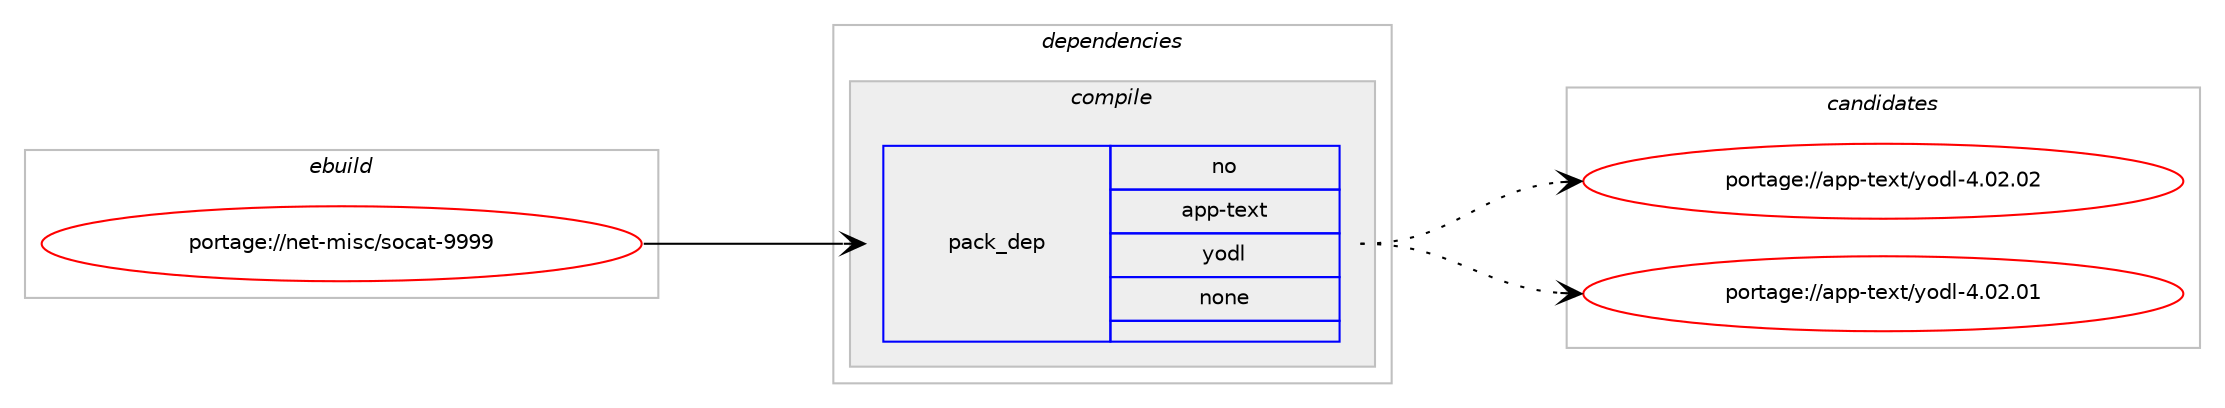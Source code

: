 digraph prolog {

# *************
# Graph options
# *************

newrank=true;
concentrate=true;
compound=true;
graph [rankdir=LR,fontname=Helvetica,fontsize=10,ranksep=1.5];#, ranksep=2.5, nodesep=0.2];
edge  [arrowhead=vee];
node  [fontname=Helvetica,fontsize=10];

# **********
# The ebuild
# **********

subgraph cluster_leftcol {
color=gray;
rank=same;
label=<<i>ebuild</i>>;
id [label="portage://net-misc/socat-9999", color=red, width=4, href="../net-misc/socat-9999.svg"];
}

# ****************
# The dependencies
# ****************

subgraph cluster_midcol {
color=gray;
label=<<i>dependencies</i>>;
subgraph cluster_compile {
fillcolor="#eeeeee";
style=filled;
label=<<i>compile</i>>;
subgraph pack40180 {
dependency50487 [label=<<TABLE BORDER="0" CELLBORDER="1" CELLSPACING="0" CELLPADDING="4" WIDTH="220"><TR><TD ROWSPAN="6" CELLPADDING="30">pack_dep</TD></TR><TR><TD WIDTH="110">no</TD></TR><TR><TD>app-text</TD></TR><TR><TD>yodl</TD></TR><TR><TD>none</TD></TR><TR><TD></TD></TR></TABLE>>, shape=none, color=blue];
}
id:e -> dependency50487:w [weight=20,style="solid",arrowhead="vee"];
}
subgraph cluster_compileandrun {
fillcolor="#eeeeee";
style=filled;
label=<<i>compile and run</i>>;
}
subgraph cluster_run {
fillcolor="#eeeeee";
style=filled;
label=<<i>run</i>>;
}
}

# **************
# The candidates
# **************

subgraph cluster_choices {
rank=same;
color=gray;
label=<<i>candidates</i>>;

subgraph choice40180 {
color=black;
nodesep=1;
choice9711211245116101120116471211111001084552464850464850 [label="portage://app-text/yodl-4.02.02", color=red, width=4,href="../app-text/yodl-4.02.02.svg"];
choice9711211245116101120116471211111001084552464850464849 [label="portage://app-text/yodl-4.02.01", color=red, width=4,href="../app-text/yodl-4.02.01.svg"];
dependency50487:e -> choice9711211245116101120116471211111001084552464850464850:w [style=dotted,weight="100"];
dependency50487:e -> choice9711211245116101120116471211111001084552464850464849:w [style=dotted,weight="100"];
}
}

}
